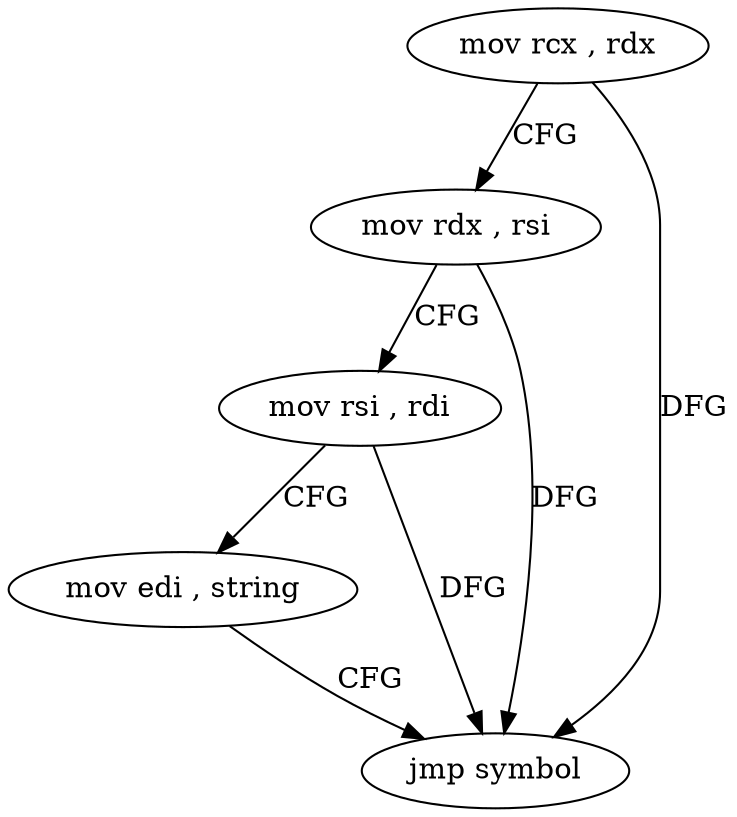 digraph "func" {
"4241392" [label = "mov rcx , rdx" ]
"4241395" [label = "mov rdx , rsi" ]
"4241398" [label = "mov rsi , rdi" ]
"4241401" [label = "mov edi , string" ]
"4241406" [label = "jmp symbol" ]
"4241392" -> "4241395" [ label = "CFG" ]
"4241392" -> "4241406" [ label = "DFG" ]
"4241395" -> "4241398" [ label = "CFG" ]
"4241395" -> "4241406" [ label = "DFG" ]
"4241398" -> "4241401" [ label = "CFG" ]
"4241398" -> "4241406" [ label = "DFG" ]
"4241401" -> "4241406" [ label = "CFG" ]
}
